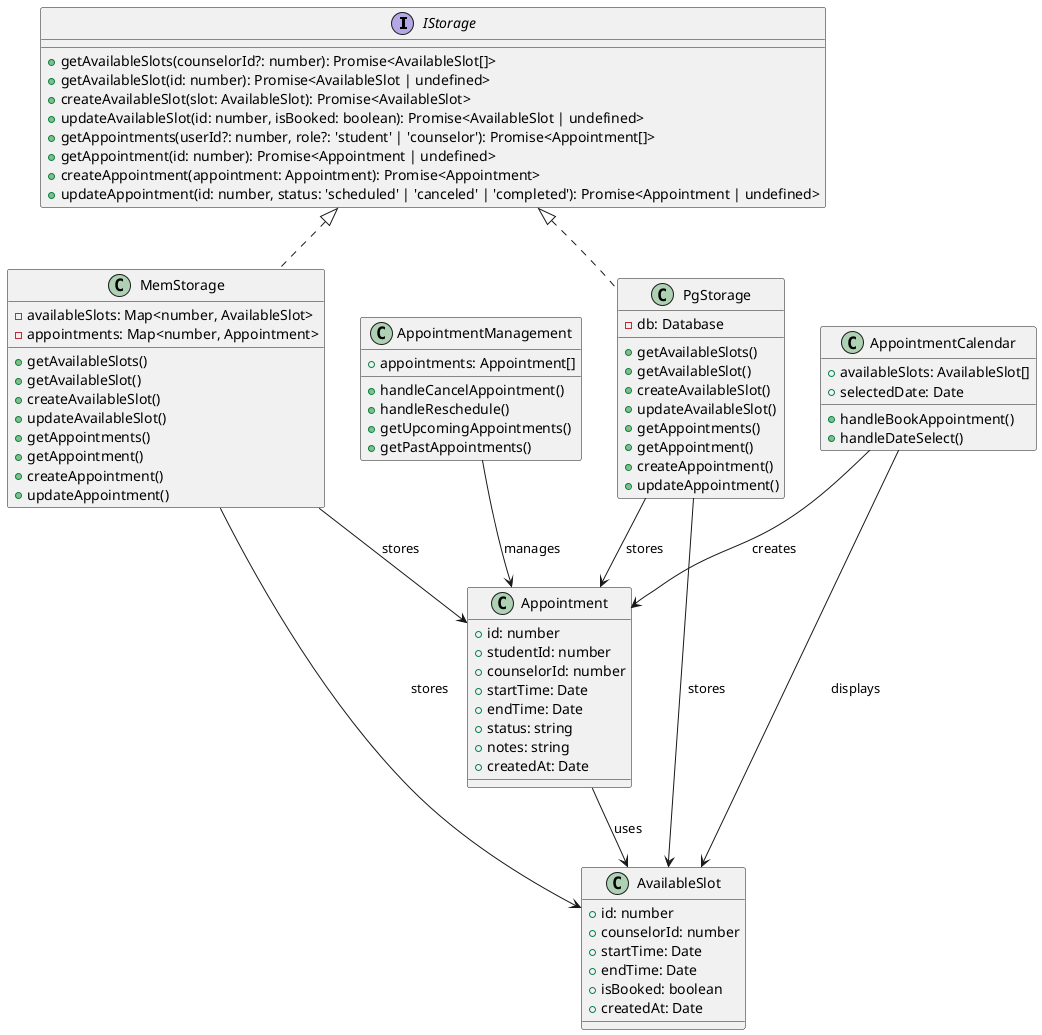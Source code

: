 @startuml Enhanced Appointment Subsystem Class Diagram

' Interfaces
interface IStorage {
    +getAvailableSlots(counselorId?: number): Promise<AvailableSlot[]>
    +getAvailableSlot(id: number): Promise<AvailableSlot | undefined>
    +createAvailableSlot(slot: AvailableSlot): Promise<AvailableSlot>
    +updateAvailableSlot(id: number, isBooked: boolean): Promise<AvailableSlot | undefined>
    +getAppointments(userId?: number, role?: 'student' | 'counselor'): Promise<Appointment[]>
    +getAppointment(id: number): Promise<Appointment | undefined>
    +createAppointment(appointment: Appointment): Promise<Appointment>
    +updateAppointment(id: number, status: 'scheduled' | 'canceled' | 'completed'): Promise<Appointment | undefined>
}

' Concrete Adapters
class MemStorage {
    -availableSlots: Map<number, AvailableSlot>
    -appointments: Map<number, Appointment>
    +getAvailableSlots()
    +getAvailableSlot()
    +createAvailableSlot()
    +updateAvailableSlot()
    +getAppointments()
    +getAppointment()
    +createAppointment()
    +updateAppointment()
}

class PgStorage {
    -db: Database
    +getAvailableSlots()
    +getAvailableSlot()
    +createAvailableSlot()
    +updateAvailableSlot()
    +getAppointments()
    +getAppointment()
    +createAppointment()
    +updateAppointment()
}

' Domain Classes
class AvailableSlot {
    +id: number
    +counselorId: number
    +startTime: Date
    +endTime: Date
    +isBooked: boolean
    +createdAt: Date
}

class Appointment {
    +id: number
    +studentId: number
    +counselorId: number
    +startTime: Date
    +endTime: Date
    +status: string
    +notes: string
    +createdAt: Date
}

class AppointmentCalendar {
    +availableSlots: AvailableSlot[]
    +selectedDate: Date
    +handleBookAppointment()
    +handleDateSelect()
}

class AppointmentManagement {
    +appointments: Appointment[]
    +handleCancelAppointment()
    +handleReschedule()
    +getUpcomingAppointments()
    +getPastAppointments()
}

' Relationships
IStorage <|.. MemStorage
IStorage <|.. PgStorage

AppointmentCalendar --> AvailableSlot : "displays"
AppointmentCalendar --> Appointment : "creates"
AppointmentManagement --> Appointment : "manages"
Appointment --> AvailableSlot : "uses"

MemStorage --> AvailableSlot : "stores"
MemStorage --> Appointment : "stores"
PgStorage --> AvailableSlot : "stores"
PgStorage --> Appointment : "stores"

@enduml